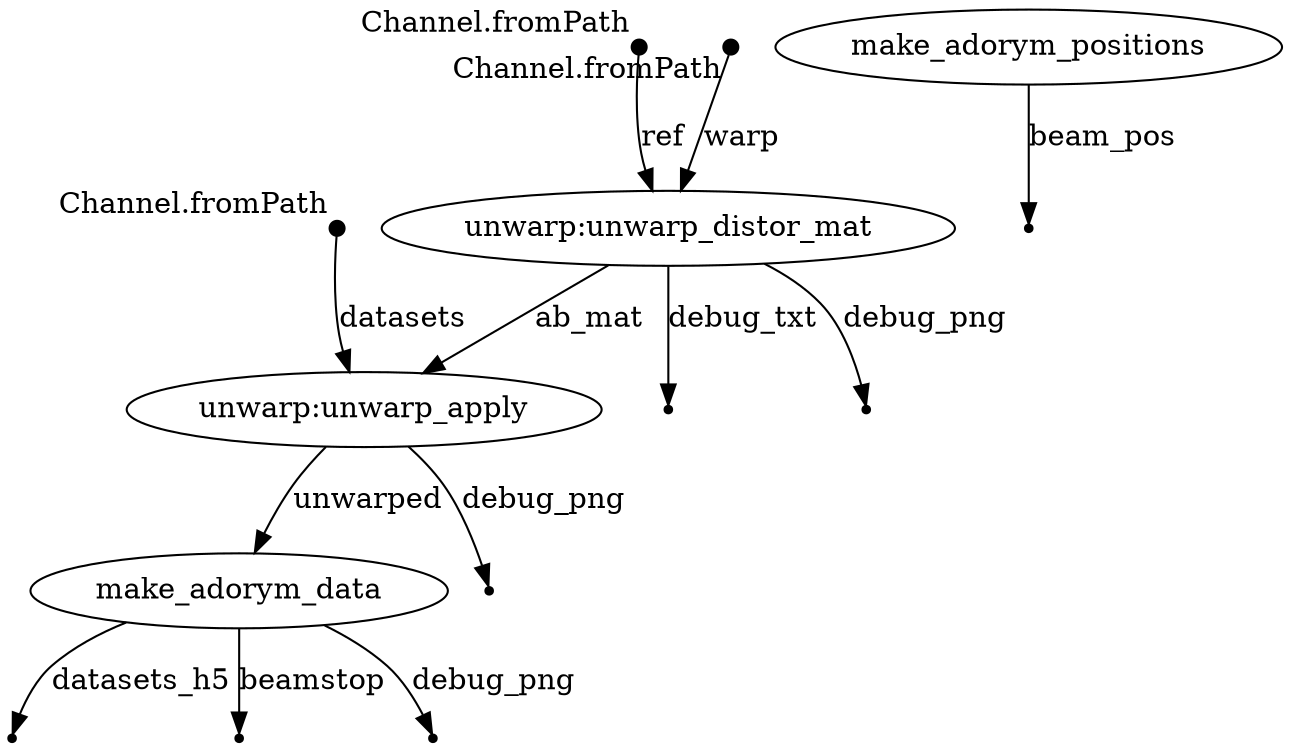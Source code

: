 digraph "pipeline_dag" {
p0 [shape=point,label="",fixedsize=true,width=0.1,xlabel="Channel.fromPath"];
p6 [label="unwarp:unwarp_apply"];
p0 -> p6 [label="datasets"];

p1 [shape=point,label="",fixedsize=true,width=0.1,xlabel="Channel.fromPath"];
p3 [label="unwarp:unwarp_distor_mat"];
p1 -> p3 [label="ref"];

p2 [shape=point,label="",fixedsize=true,width=0.1,xlabel="Channel.fromPath"];
p3 [label="unwarp:unwarp_distor_mat"];
p2 -> p3 [label="warp"];

p3 [label="unwarp:unwarp_distor_mat"];
p6 [label="unwarp:unwarp_apply"];
p3 -> p6 [label="ab_mat"];

p3 [label="unwarp:unwarp_distor_mat"];
p5 [shape=point];
p3 -> p5 [label="debug_txt"];

p3 [label="unwarp:unwarp_distor_mat"];
p4 [shape=point];
p3 -> p4 [label="debug_png"];

p6 [label="unwarp:unwarp_apply"];
p8 [label="make_adorym_data"];
p6 -> p8 [label="unwarped"];

p6 [label="unwarp:unwarp_apply"];
p7 [shape=point];
p6 -> p7 [label="debug_png"];

p8 [label="make_adorym_data"];
p11 [shape=point];
p8 -> p11 [label="datasets_h5"];

p8 [label="make_adorym_data"];
p10 [shape=point];
p8 -> p10 [label="beamstop"];

p8 [label="make_adorym_data"];
p9 [shape=point];
p8 -> p9 [label="debug_png"];

p12 [label="make_adorym_positions"];
p13 [shape=point];
p12 -> p13 [label="beam_pos"];

}
